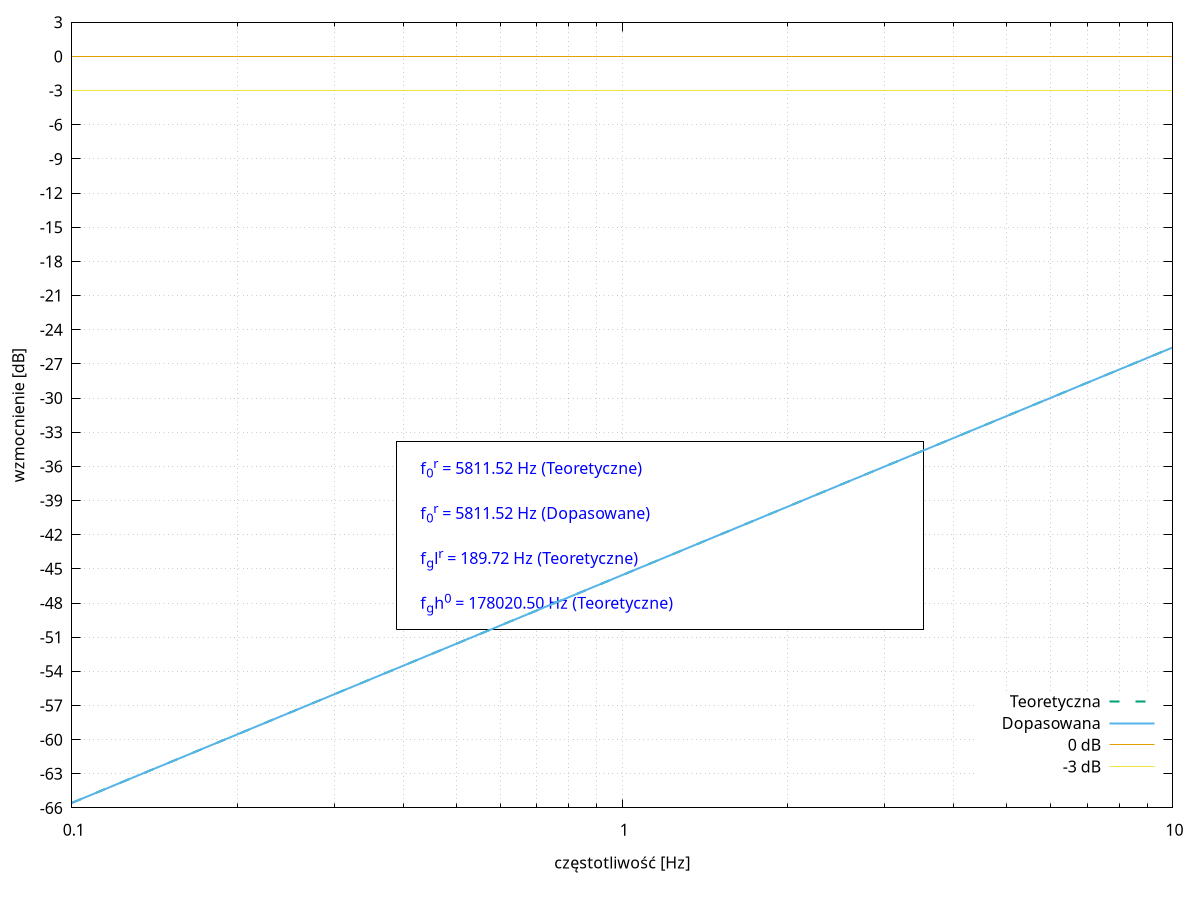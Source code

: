 #!/usr/bin/gnuplot

# Wartości do modyfikacji

R = 5.6e3              # rezystancja w Ohm zmierzona
C = 0.15e-6            # pojemność w F zmierzona
L = 5.0e-3             # indukcyjność w H zmierzona

Q = sqrt(L/C) / R   # dobroć z wartości zmierzonych

# Stałe
data_file = "dane_sp.txt"
tau = sqrt(L * C)   # oczekiwana zmierzona
w = 1/tau

cut_off_db = -3         # wartość wzmocnienia w dB dla której szukamy częst. granicznej

# Właściwy program, można edytować w razie potrzeb

set key right bottom    # położenie legendy na wykresach
set log x               # oś X logarytmiczna
# set xtics 1
set yrange [:3]         # dla wykresów charakterystyki, ograncizenie górne na 3 dB
set ytics 3             # dla wygody ustawmy, aby oś Y miała główne punkty co 3 dB
set grid xtics mxtics ytics # ustawienia siatki

dB(x) = 20*log10(x)     # równanie na wyliczenie wzmonienia w dB

# Liczenie krzywej teoretycznej
# 2*pi*x: f -> w
T_theoretical(x) = R/sqrt(R**2 + (2*pi*x*L - 1/(2*pi*x*C))**2)

# Dopasowanie krzywych teoretycznych do danych.
# Dopasowanie robimy dla wartości zmierzonych bo są rzeczywiste.

Rf = R
Cf = C
Lf = L

T_fitted(x) = Rf/sqrt(Rf**2 + (2*pi*x*Lf - 1/(2*pi*x*Cf))**2)

#   funkcja          plik z danymi   kolumny     zmienne do fitowania
fit T_fitted(x) data_file using 1:2     via Rf, Cf, Lf

tau_fit = sqrt(Lf * Cf)

Qf = sqrt(Lf/Cf) / Rf               # dobroć z wartości dopasownych

# Częstotliwości graniczne
f_g_th = 1/(2*pi*tau)             # teoretyczne zmierzone
f_g_fit = 1/(2*pi*tau_fit)        # teroretczne dopasowane do zmierzonych

B_th = f_g_th/Q
B_fit = f_g_fit/Qf

# To się dobrze sprawdza tylko dla Q >> 1
# f_gl_th = f_g_th - B_th/2
#   oczekiwany wynik dla tych danych RLC to ~189.718
# f_gh_th = f_g_th + B_th/2
#   oczekiwany wynik dla tych danych RLC to ~178020.
#
# My mamy Q << 1, zatem trzeba policzyć to z funkcji transmitacji, co nie jest takie łatwe,
# ale z pomocą przyjdzie nam technologia.
#
# Policzone za pomocą wolfram alpha, zapytanie brzmiało:
# Find the roots of y = 20*log10(R/sqrt((R)^2 + (2*pi*x*L - 1/(2*pi*x*C))^2))+3
# +3 na końcu aby podnieść porzeciećie ze wzmocnieniem -3 dB do poziomu 0 i wtedy policzyć rozwiązania dla y=0
# Wybieramy tylko dwa dodatnie rozwiązania z czterech
π = pi
f_gl_th = sqrt(-(sqrt(10**(3./10.) - 1.) * sqrt((R**2 * (10**(3./10.) * C * R**2 - C * R**2 + 4. * L))/C))/(π**2 * L**2) + 2/(π**2 * C * L) + (10**(3./10.) * R**2)/(π**2 * L**2) - R**2/(π**2 * L**2))/(2. * sqrt(2))
f_gh_th = sqrt( (sqrt(10**(3./10.) - 1.) * sqrt((R**2 * (10**(3./10.) * C * R**2 - C * R**2 + 4. * L))/C))/(π**2 * L**2) + 2/(π**2 * C * L) + (10**(3./10.) * R**2)/(π**2 * L**2) - R**2/(π**2 * L**2))/(2. * sqrt(2))

# Etykiety z wyznaczonymi wartościami
label_f_g_th = sprintf("f_0^r = %.2f Hz (Teoretyczne)", f_g_th)
label_f_g_fit = sprintf("f_0^r = %.2f Hz (Dopasowane)", f_g_fit)

label_f_gl_th = sprintf("f_gl^r = %.2f Hz (Teoretyczne)", f_gl_th)
label_f_gh_th = sprintf("f_gh^0 = %.2f Hz (Teoretyczne)", f_gh_th)

label_Q = sprintf("Q = %.2f (Teoretyczne)", Q)
label_Qf = sprintf("Q_f = %.2f (Dopasowane)", Qf)

label_B_th = sprintf("B^r = %.2f (Teoretyczne)", B_th)
label_B_fit = sprintf("B^0 = %.2f (Dopasowane)", B_fit)

print label_f_g_th
print label_f_g_fit
print label_f_gl_th
print label_f_gh_th

print label_Q
print label_Qf
print label_B_th
print label_B_fit

# Wykres w domenie f
set term qt 0

set xlabel "częstotliwość_{} [Hz]"
set ylabel "wzmocnienie [dB]"

# Rysowanie kółek w miejscach wyznaczonych częstotliwości dla K = -3 dB
set object 1 circle at first f_g_th,0 radius char 0.5 \
    fillstyle empty border lc rgb '#0000ff' lw 2

# Rysowanie kółek w miejscach wyznaczonych częstotliwości dla K = -3 dB
set object 2 circle at first f_gl_th,-3 radius char 0.5 \
    fillstyle empty border lc rgb '#0000ff' lw 2

# Rysowanie kółek w miejscach wyznaczonych częstotliwości dla K = -3 dB
set object 3 circle at first f_gh_th,-3 radius char 0.5 \
    fillstyle empty border lc rgb '#0000ff' lw 2

text_x_pos = 0.350
text_y_pos = 0.405
box_x_offset = 0.20
set object 5 rect at screen text_x_pos+box_x_offset,text_y_pos size screen 0.44,0.21 lt 2

set label 11 at screen text_x_pos, screen text_y_pos+0.075 label_f_g_th tc rgb '#0000ff'
set label 12 at screen text_x_pos, screen text_y_pos+0.025 label_f_g_fit tc rgb '#0000ff'
set label 13 at screen text_x_pos, screen text_y_pos-0.025 label_f_gl_th tc rgb '#0000ff'
set label 14 at screen text_x_pos, screen text_y_pos-0.075 label_f_gh_th tc rgb '#0000ff'

plot \
    data_file using 1:(dB($2)) pt 7 t "Dane pomiarowe", \
    dB(T_theoretical(x)) lw 2 dt 2 t "Teoretyczna", \
    dB(T_fitted(x)) lw 2 t "Dopasowana", \
     0 t "0 dB", \
    -3 t "-3 dB"

set terminal png size 600,600
set output "plot_sp_K_frequency.png"

replot

# pause -1

unset object 1
unset object 2
unset object 3

# Wykres w domenie f/f_0
set term qt 1

set xlabel "f/f_0"
set ylabel "wzmocnienie [dB]"

# Rysowanie kółek w miejscach wyznaczonych częstotliwości dla K = -3 dB
set object 1 circle at first f_g_th/f_g_th,0 radius char 0.5 \
    fillstyle empty border lc rgb '#0000ff' lw 2

# Rysowanie kółek w miejscach wyznaczonych częstotliwości dla K = -3 dB
set object 2 circle at first f_gl_th/f_g_th,-3 radius char 0.5 \
    fillstyle empty border lc rgb '#0000ff' lw 2

# Rysowanie kółek w miejscach wyznaczonych częstotliwości dla K = -3 dB
set object 3 circle at first f_gh_th/f_g_th,-3 radius char 0.5 \
    fillstyle empty border lc rgb '#0000ff' lw 2

plot \
    data_file using ($1/f_g_fit):(dB($2)) pt 7 t "Dane pomiarowe", \
    dB(T_theoretical(x*f_g_th)) lw 2 dt 2 t "Teoretyczna", \
    dB(T_fitted(x*f_g_fit)) lw 2 t "Dopasowana", \
     0 t "0 dB", \
    -3 t "-3 dB"

set terminal png size 600,600
set output "plot_sp_K_relative.png"

replot

# pause -1

# Wykres przesuniecia fazowego w domenie f/f_0
set term qt 3

unset object 1
unset object 2
unset object 3
unset object 5

unset label 11
unset label 12
unset label 13
unset label 14

ymax = 95
ymin = -95
FACTOR=pi/180  #conversion factor from deg to rad

set yrange [ymin:ymax]
set ytics 15
set mytics 3

set y2range [ymin*FACTOR:ymax*FACTOR]
set y2tics ("π/2" -pi/2, "π/4" -pi/4, "0" 0, "π/4" pi/4, "π/2" pi/2)
#set y2tics pi/4
#set format y2 "%.2Pπ"

set key right top       # położenie legendy na wykresach

set xlabel "częstotliwość_{} [Hz]"
set ylabel "przesunięcie fazowe [degree]"
set y2label "przesunięcie fazowe [rad]"

f_phase_shift(x) = atan((1 - (2*pi*x)**2 * L*C)/(2*pi*x * R*C))

plot \
    data_file using ($1):(-$3) pt 7 t "Dane pomiarowe", \
    f_phase_shift(x) / FACTOR t "Krzywa teoretyczna"

set terminal png size 800,600
set output "plot_sp_dPhi_relative.png"

replot

unset object 1
unset object 2
unset object 3

# pause -1
